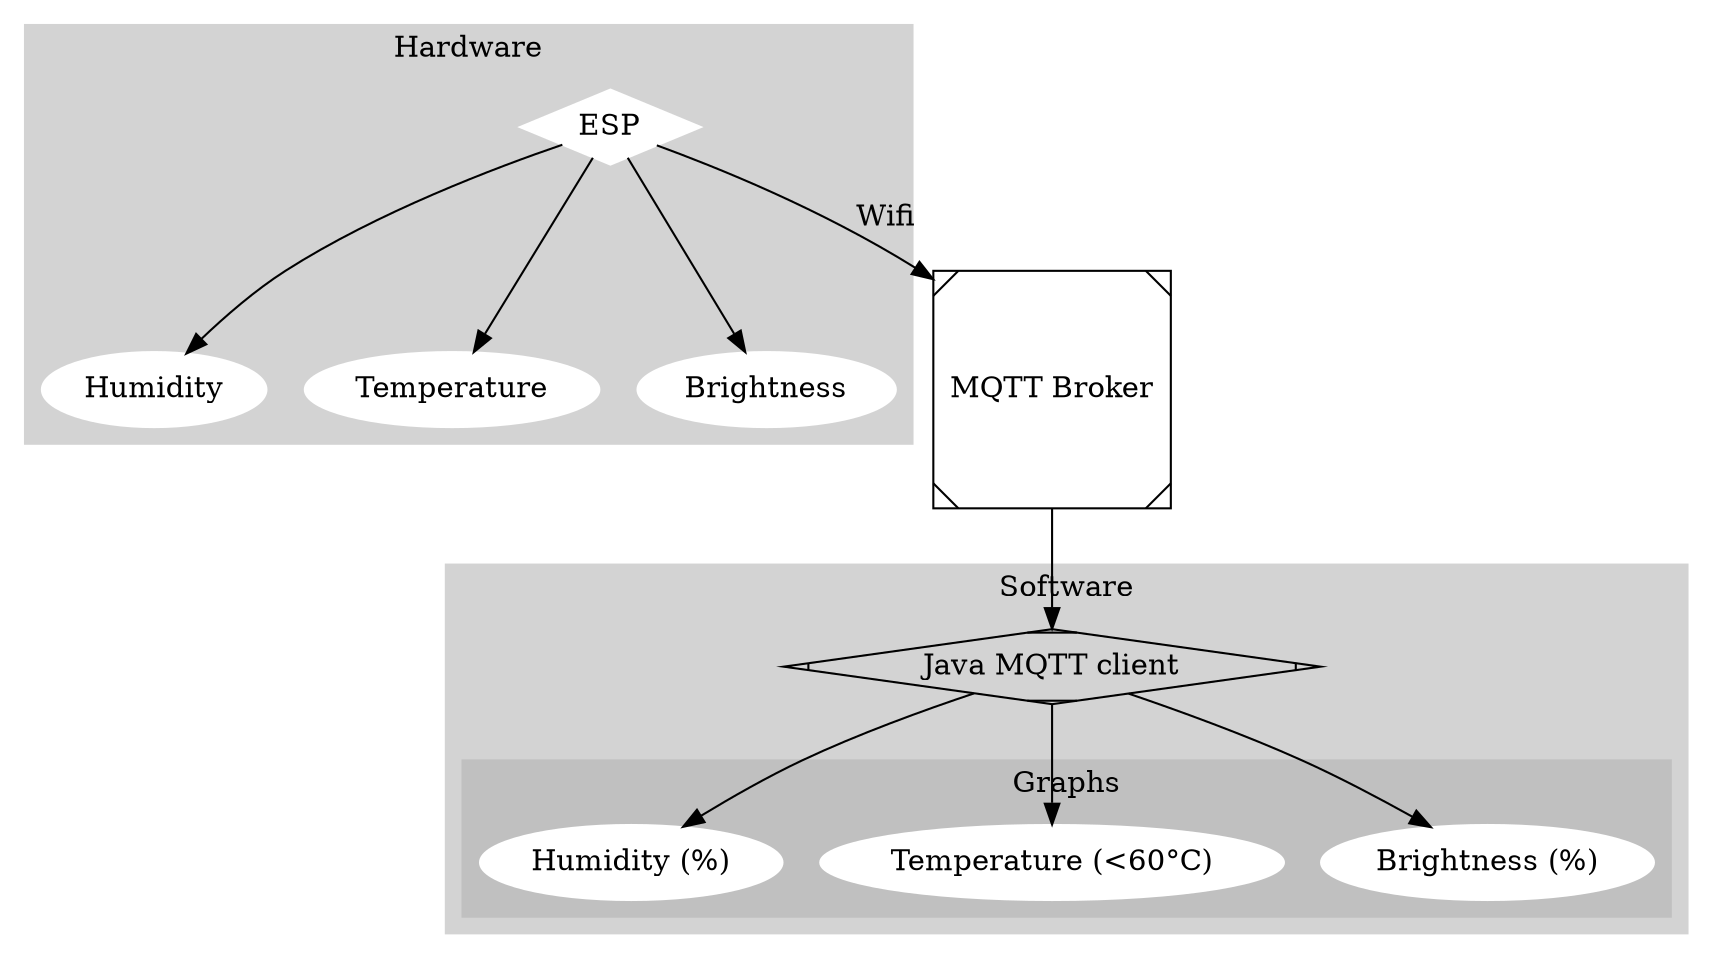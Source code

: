 digraph G {

  subgraph cluster_0 {
    style=filled;
    color=lightgrey;
    node [style=filled,color=white];
    
    ESP [shape=Mdiamond];
    ESP -> { Humidity Temperature Brightness }
    
    label = "Hardware";
  }

  ESP -> "MQTT Broker" [label=Wifi]

  "MQTT Broker" [shape=Msquare]

  "MQTT Broker" -> "Java MQTT client"

  subgraph cluster_1 {
    style=filled;
    color=lightgrey;
    node [style=filled,color=white];

    "Java MQTT client" [shape=Mdiamond]
    
    "Java MQTT client" -> subgraph cluster_2 {
        style=filled;
        color=grey;
        node [style=filled,color=white];
        "Humidity (%)" "Temperature (<60°C)" "Brightness (%)"
        label = "Graphs";
      }
      
    label = "Software";
  }
}
